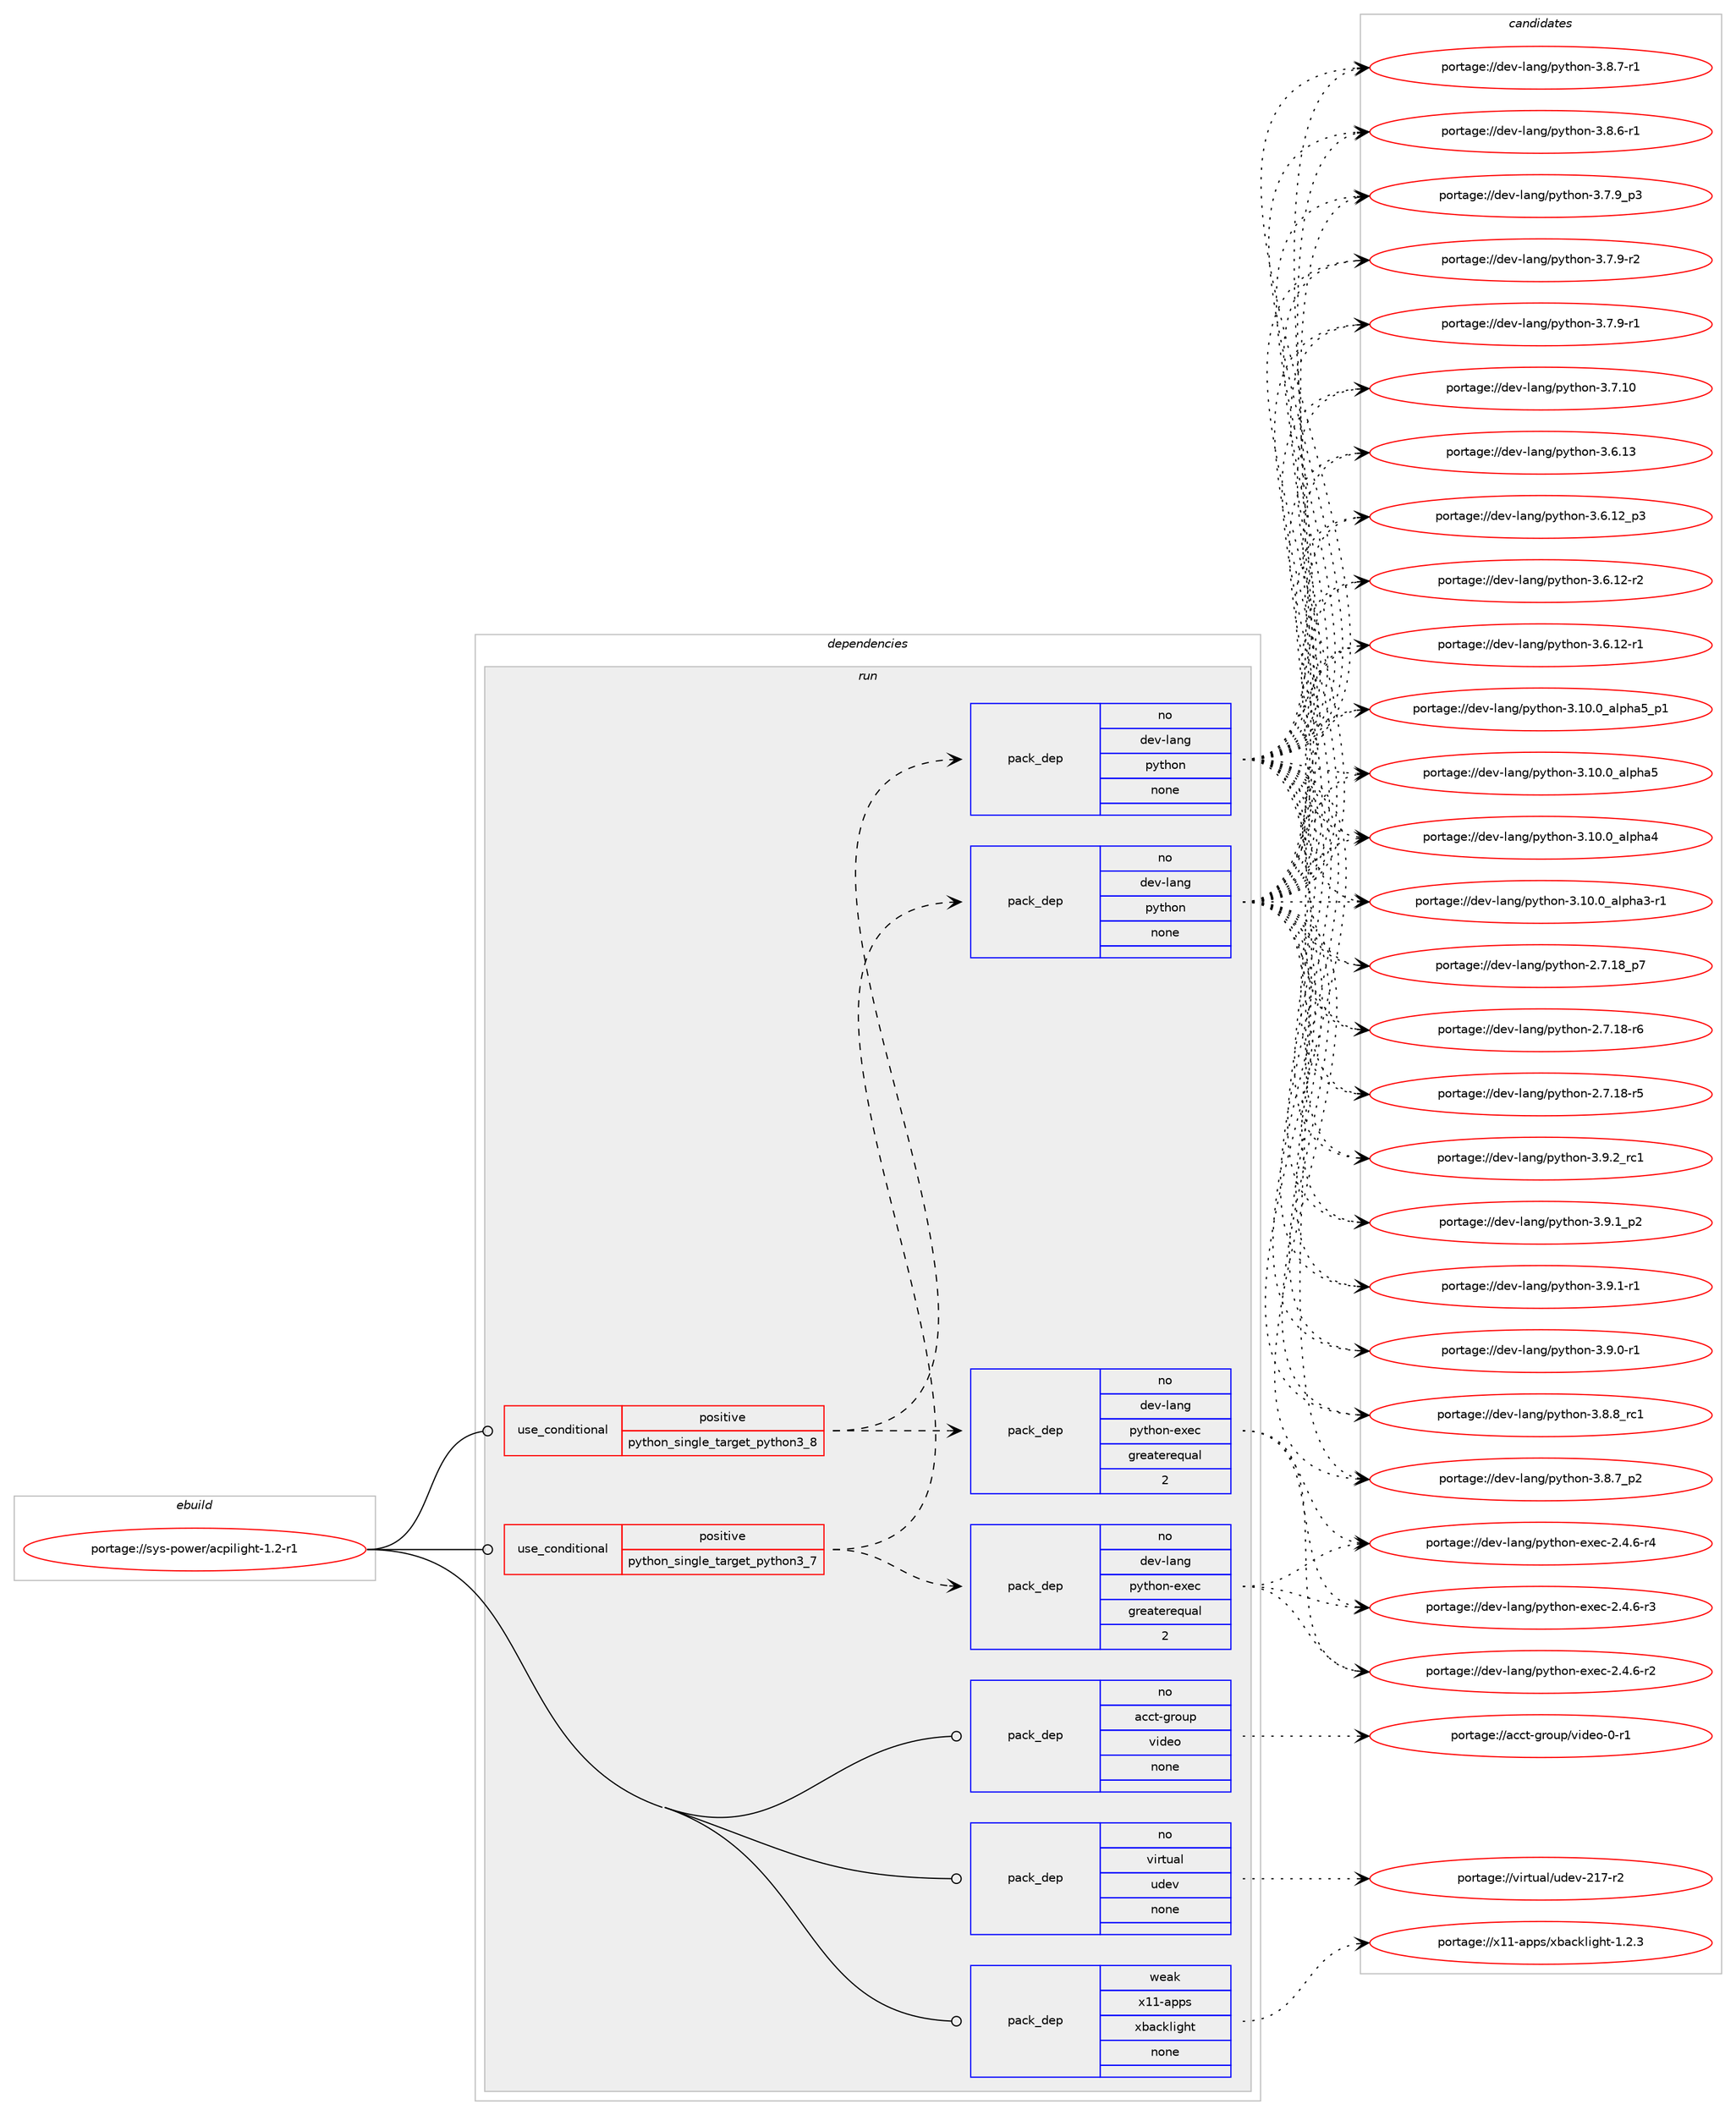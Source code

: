 digraph prolog {

# *************
# Graph options
# *************

newrank=true;
concentrate=true;
compound=true;
graph [rankdir=LR,fontname=Helvetica,fontsize=10,ranksep=1.5];#, ranksep=2.5, nodesep=0.2];
edge  [arrowhead=vee];
node  [fontname=Helvetica,fontsize=10];

# **********
# The ebuild
# **********

subgraph cluster_leftcol {
color=gray;
rank=same;
label=<<i>ebuild</i>>;
id [label="portage://sys-power/acpilight-1.2-r1", color=red, width=4, href="../sys-power/acpilight-1.2-r1.svg"];
}

# ****************
# The dependencies
# ****************

subgraph cluster_midcol {
color=gray;
label=<<i>dependencies</i>>;
subgraph cluster_compile {
fillcolor="#eeeeee";
style=filled;
label=<<i>compile</i>>;
}
subgraph cluster_compileandrun {
fillcolor="#eeeeee";
style=filled;
label=<<i>compile and run</i>>;
}
subgraph cluster_run {
fillcolor="#eeeeee";
style=filled;
label=<<i>run</i>>;
subgraph cond609 {
dependency3783 [label=<<TABLE BORDER="0" CELLBORDER="1" CELLSPACING="0" CELLPADDING="4"><TR><TD ROWSPAN="3" CELLPADDING="10">use_conditional</TD></TR><TR><TD>positive</TD></TR><TR><TD>python_single_target_python3_7</TD></TR></TABLE>>, shape=none, color=red];
subgraph pack3113 {
dependency3784 [label=<<TABLE BORDER="0" CELLBORDER="1" CELLSPACING="0" CELLPADDING="4" WIDTH="220"><TR><TD ROWSPAN="6" CELLPADDING="30">pack_dep</TD></TR><TR><TD WIDTH="110">no</TD></TR><TR><TD>dev-lang</TD></TR><TR><TD>python</TD></TR><TR><TD>none</TD></TR><TR><TD></TD></TR></TABLE>>, shape=none, color=blue];
}
dependency3783:e -> dependency3784:w [weight=20,style="dashed",arrowhead="vee"];
subgraph pack3114 {
dependency3785 [label=<<TABLE BORDER="0" CELLBORDER="1" CELLSPACING="0" CELLPADDING="4" WIDTH="220"><TR><TD ROWSPAN="6" CELLPADDING="30">pack_dep</TD></TR><TR><TD WIDTH="110">no</TD></TR><TR><TD>dev-lang</TD></TR><TR><TD>python-exec</TD></TR><TR><TD>greaterequal</TD></TR><TR><TD>2</TD></TR></TABLE>>, shape=none, color=blue];
}
dependency3783:e -> dependency3785:w [weight=20,style="dashed",arrowhead="vee"];
}
id:e -> dependency3783:w [weight=20,style="solid",arrowhead="odot"];
subgraph cond610 {
dependency3786 [label=<<TABLE BORDER="0" CELLBORDER="1" CELLSPACING="0" CELLPADDING="4"><TR><TD ROWSPAN="3" CELLPADDING="10">use_conditional</TD></TR><TR><TD>positive</TD></TR><TR><TD>python_single_target_python3_8</TD></TR></TABLE>>, shape=none, color=red];
subgraph pack3115 {
dependency3787 [label=<<TABLE BORDER="0" CELLBORDER="1" CELLSPACING="0" CELLPADDING="4" WIDTH="220"><TR><TD ROWSPAN="6" CELLPADDING="30">pack_dep</TD></TR><TR><TD WIDTH="110">no</TD></TR><TR><TD>dev-lang</TD></TR><TR><TD>python</TD></TR><TR><TD>none</TD></TR><TR><TD></TD></TR></TABLE>>, shape=none, color=blue];
}
dependency3786:e -> dependency3787:w [weight=20,style="dashed",arrowhead="vee"];
subgraph pack3116 {
dependency3788 [label=<<TABLE BORDER="0" CELLBORDER="1" CELLSPACING="0" CELLPADDING="4" WIDTH="220"><TR><TD ROWSPAN="6" CELLPADDING="30">pack_dep</TD></TR><TR><TD WIDTH="110">no</TD></TR><TR><TD>dev-lang</TD></TR><TR><TD>python-exec</TD></TR><TR><TD>greaterequal</TD></TR><TR><TD>2</TD></TR></TABLE>>, shape=none, color=blue];
}
dependency3786:e -> dependency3788:w [weight=20,style="dashed",arrowhead="vee"];
}
id:e -> dependency3786:w [weight=20,style="solid",arrowhead="odot"];
subgraph pack3117 {
dependency3789 [label=<<TABLE BORDER="0" CELLBORDER="1" CELLSPACING="0" CELLPADDING="4" WIDTH="220"><TR><TD ROWSPAN="6" CELLPADDING="30">pack_dep</TD></TR><TR><TD WIDTH="110">no</TD></TR><TR><TD>acct-group</TD></TR><TR><TD>video</TD></TR><TR><TD>none</TD></TR><TR><TD></TD></TR></TABLE>>, shape=none, color=blue];
}
id:e -> dependency3789:w [weight=20,style="solid",arrowhead="odot"];
subgraph pack3118 {
dependency3790 [label=<<TABLE BORDER="0" CELLBORDER="1" CELLSPACING="0" CELLPADDING="4" WIDTH="220"><TR><TD ROWSPAN="6" CELLPADDING="30">pack_dep</TD></TR><TR><TD WIDTH="110">no</TD></TR><TR><TD>virtual</TD></TR><TR><TD>udev</TD></TR><TR><TD>none</TD></TR><TR><TD></TD></TR></TABLE>>, shape=none, color=blue];
}
id:e -> dependency3790:w [weight=20,style="solid",arrowhead="odot"];
subgraph pack3119 {
dependency3791 [label=<<TABLE BORDER="0" CELLBORDER="1" CELLSPACING="0" CELLPADDING="4" WIDTH="220"><TR><TD ROWSPAN="6" CELLPADDING="30">pack_dep</TD></TR><TR><TD WIDTH="110">weak</TD></TR><TR><TD>x11-apps</TD></TR><TR><TD>xbacklight</TD></TR><TR><TD>none</TD></TR><TR><TD></TD></TR></TABLE>>, shape=none, color=blue];
}
id:e -> dependency3791:w [weight=20,style="solid",arrowhead="odot"];
}
}

# **************
# The candidates
# **************

subgraph cluster_choices {
rank=same;
color=gray;
label=<<i>candidates</i>>;

subgraph choice3113 {
color=black;
nodesep=1;
choice100101118451089711010347112121116104111110455146574650951149949 [label="portage://dev-lang/python-3.9.2_rc1", color=red, width=4,href="../dev-lang/python-3.9.2_rc1.svg"];
choice1001011184510897110103471121211161041111104551465746499511250 [label="portage://dev-lang/python-3.9.1_p2", color=red, width=4,href="../dev-lang/python-3.9.1_p2.svg"];
choice1001011184510897110103471121211161041111104551465746494511449 [label="portage://dev-lang/python-3.9.1-r1", color=red, width=4,href="../dev-lang/python-3.9.1-r1.svg"];
choice1001011184510897110103471121211161041111104551465746484511449 [label="portage://dev-lang/python-3.9.0-r1", color=red, width=4,href="../dev-lang/python-3.9.0-r1.svg"];
choice100101118451089711010347112121116104111110455146564656951149949 [label="portage://dev-lang/python-3.8.8_rc1", color=red, width=4,href="../dev-lang/python-3.8.8_rc1.svg"];
choice1001011184510897110103471121211161041111104551465646559511250 [label="portage://dev-lang/python-3.8.7_p2", color=red, width=4,href="../dev-lang/python-3.8.7_p2.svg"];
choice1001011184510897110103471121211161041111104551465646554511449 [label="portage://dev-lang/python-3.8.7-r1", color=red, width=4,href="../dev-lang/python-3.8.7-r1.svg"];
choice1001011184510897110103471121211161041111104551465646544511449 [label="portage://dev-lang/python-3.8.6-r1", color=red, width=4,href="../dev-lang/python-3.8.6-r1.svg"];
choice1001011184510897110103471121211161041111104551465546579511251 [label="portage://dev-lang/python-3.7.9_p3", color=red, width=4,href="../dev-lang/python-3.7.9_p3.svg"];
choice1001011184510897110103471121211161041111104551465546574511450 [label="portage://dev-lang/python-3.7.9-r2", color=red, width=4,href="../dev-lang/python-3.7.9-r2.svg"];
choice1001011184510897110103471121211161041111104551465546574511449 [label="portage://dev-lang/python-3.7.9-r1", color=red, width=4,href="../dev-lang/python-3.7.9-r1.svg"];
choice10010111845108971101034711212111610411111045514655464948 [label="portage://dev-lang/python-3.7.10", color=red, width=4,href="../dev-lang/python-3.7.10.svg"];
choice10010111845108971101034711212111610411111045514654464951 [label="portage://dev-lang/python-3.6.13", color=red, width=4,href="../dev-lang/python-3.6.13.svg"];
choice100101118451089711010347112121116104111110455146544649509511251 [label="portage://dev-lang/python-3.6.12_p3", color=red, width=4,href="../dev-lang/python-3.6.12_p3.svg"];
choice100101118451089711010347112121116104111110455146544649504511450 [label="portage://dev-lang/python-3.6.12-r2", color=red, width=4,href="../dev-lang/python-3.6.12-r2.svg"];
choice100101118451089711010347112121116104111110455146544649504511449 [label="portage://dev-lang/python-3.6.12-r1", color=red, width=4,href="../dev-lang/python-3.6.12-r1.svg"];
choice10010111845108971101034711212111610411111045514649484648959710811210497539511249 [label="portage://dev-lang/python-3.10.0_alpha5_p1", color=red, width=4,href="../dev-lang/python-3.10.0_alpha5_p1.svg"];
choice1001011184510897110103471121211161041111104551464948464895971081121049753 [label="portage://dev-lang/python-3.10.0_alpha5", color=red, width=4,href="../dev-lang/python-3.10.0_alpha5.svg"];
choice1001011184510897110103471121211161041111104551464948464895971081121049752 [label="portage://dev-lang/python-3.10.0_alpha4", color=red, width=4,href="../dev-lang/python-3.10.0_alpha4.svg"];
choice10010111845108971101034711212111610411111045514649484648959710811210497514511449 [label="portage://dev-lang/python-3.10.0_alpha3-r1", color=red, width=4,href="../dev-lang/python-3.10.0_alpha3-r1.svg"];
choice100101118451089711010347112121116104111110455046554649569511255 [label="portage://dev-lang/python-2.7.18_p7", color=red, width=4,href="../dev-lang/python-2.7.18_p7.svg"];
choice100101118451089711010347112121116104111110455046554649564511454 [label="portage://dev-lang/python-2.7.18-r6", color=red, width=4,href="../dev-lang/python-2.7.18-r6.svg"];
choice100101118451089711010347112121116104111110455046554649564511453 [label="portage://dev-lang/python-2.7.18-r5", color=red, width=4,href="../dev-lang/python-2.7.18-r5.svg"];
dependency3784:e -> choice100101118451089711010347112121116104111110455146574650951149949:w [style=dotted,weight="100"];
dependency3784:e -> choice1001011184510897110103471121211161041111104551465746499511250:w [style=dotted,weight="100"];
dependency3784:e -> choice1001011184510897110103471121211161041111104551465746494511449:w [style=dotted,weight="100"];
dependency3784:e -> choice1001011184510897110103471121211161041111104551465746484511449:w [style=dotted,weight="100"];
dependency3784:e -> choice100101118451089711010347112121116104111110455146564656951149949:w [style=dotted,weight="100"];
dependency3784:e -> choice1001011184510897110103471121211161041111104551465646559511250:w [style=dotted,weight="100"];
dependency3784:e -> choice1001011184510897110103471121211161041111104551465646554511449:w [style=dotted,weight="100"];
dependency3784:e -> choice1001011184510897110103471121211161041111104551465646544511449:w [style=dotted,weight="100"];
dependency3784:e -> choice1001011184510897110103471121211161041111104551465546579511251:w [style=dotted,weight="100"];
dependency3784:e -> choice1001011184510897110103471121211161041111104551465546574511450:w [style=dotted,weight="100"];
dependency3784:e -> choice1001011184510897110103471121211161041111104551465546574511449:w [style=dotted,weight="100"];
dependency3784:e -> choice10010111845108971101034711212111610411111045514655464948:w [style=dotted,weight="100"];
dependency3784:e -> choice10010111845108971101034711212111610411111045514654464951:w [style=dotted,weight="100"];
dependency3784:e -> choice100101118451089711010347112121116104111110455146544649509511251:w [style=dotted,weight="100"];
dependency3784:e -> choice100101118451089711010347112121116104111110455146544649504511450:w [style=dotted,weight="100"];
dependency3784:e -> choice100101118451089711010347112121116104111110455146544649504511449:w [style=dotted,weight="100"];
dependency3784:e -> choice10010111845108971101034711212111610411111045514649484648959710811210497539511249:w [style=dotted,weight="100"];
dependency3784:e -> choice1001011184510897110103471121211161041111104551464948464895971081121049753:w [style=dotted,weight="100"];
dependency3784:e -> choice1001011184510897110103471121211161041111104551464948464895971081121049752:w [style=dotted,weight="100"];
dependency3784:e -> choice10010111845108971101034711212111610411111045514649484648959710811210497514511449:w [style=dotted,weight="100"];
dependency3784:e -> choice100101118451089711010347112121116104111110455046554649569511255:w [style=dotted,weight="100"];
dependency3784:e -> choice100101118451089711010347112121116104111110455046554649564511454:w [style=dotted,weight="100"];
dependency3784:e -> choice100101118451089711010347112121116104111110455046554649564511453:w [style=dotted,weight="100"];
}
subgraph choice3114 {
color=black;
nodesep=1;
choice10010111845108971101034711212111610411111045101120101994550465246544511452 [label="portage://dev-lang/python-exec-2.4.6-r4", color=red, width=4,href="../dev-lang/python-exec-2.4.6-r4.svg"];
choice10010111845108971101034711212111610411111045101120101994550465246544511451 [label="portage://dev-lang/python-exec-2.4.6-r3", color=red, width=4,href="../dev-lang/python-exec-2.4.6-r3.svg"];
choice10010111845108971101034711212111610411111045101120101994550465246544511450 [label="portage://dev-lang/python-exec-2.4.6-r2", color=red, width=4,href="../dev-lang/python-exec-2.4.6-r2.svg"];
dependency3785:e -> choice10010111845108971101034711212111610411111045101120101994550465246544511452:w [style=dotted,weight="100"];
dependency3785:e -> choice10010111845108971101034711212111610411111045101120101994550465246544511451:w [style=dotted,weight="100"];
dependency3785:e -> choice10010111845108971101034711212111610411111045101120101994550465246544511450:w [style=dotted,weight="100"];
}
subgraph choice3115 {
color=black;
nodesep=1;
choice100101118451089711010347112121116104111110455146574650951149949 [label="portage://dev-lang/python-3.9.2_rc1", color=red, width=4,href="../dev-lang/python-3.9.2_rc1.svg"];
choice1001011184510897110103471121211161041111104551465746499511250 [label="portage://dev-lang/python-3.9.1_p2", color=red, width=4,href="../dev-lang/python-3.9.1_p2.svg"];
choice1001011184510897110103471121211161041111104551465746494511449 [label="portage://dev-lang/python-3.9.1-r1", color=red, width=4,href="../dev-lang/python-3.9.1-r1.svg"];
choice1001011184510897110103471121211161041111104551465746484511449 [label="portage://dev-lang/python-3.9.0-r1", color=red, width=4,href="../dev-lang/python-3.9.0-r1.svg"];
choice100101118451089711010347112121116104111110455146564656951149949 [label="portage://dev-lang/python-3.8.8_rc1", color=red, width=4,href="../dev-lang/python-3.8.8_rc1.svg"];
choice1001011184510897110103471121211161041111104551465646559511250 [label="portage://dev-lang/python-3.8.7_p2", color=red, width=4,href="../dev-lang/python-3.8.7_p2.svg"];
choice1001011184510897110103471121211161041111104551465646554511449 [label="portage://dev-lang/python-3.8.7-r1", color=red, width=4,href="../dev-lang/python-3.8.7-r1.svg"];
choice1001011184510897110103471121211161041111104551465646544511449 [label="portage://dev-lang/python-3.8.6-r1", color=red, width=4,href="../dev-lang/python-3.8.6-r1.svg"];
choice1001011184510897110103471121211161041111104551465546579511251 [label="portage://dev-lang/python-3.7.9_p3", color=red, width=4,href="../dev-lang/python-3.7.9_p3.svg"];
choice1001011184510897110103471121211161041111104551465546574511450 [label="portage://dev-lang/python-3.7.9-r2", color=red, width=4,href="../dev-lang/python-3.7.9-r2.svg"];
choice1001011184510897110103471121211161041111104551465546574511449 [label="portage://dev-lang/python-3.7.9-r1", color=red, width=4,href="../dev-lang/python-3.7.9-r1.svg"];
choice10010111845108971101034711212111610411111045514655464948 [label="portage://dev-lang/python-3.7.10", color=red, width=4,href="../dev-lang/python-3.7.10.svg"];
choice10010111845108971101034711212111610411111045514654464951 [label="portage://dev-lang/python-3.6.13", color=red, width=4,href="../dev-lang/python-3.6.13.svg"];
choice100101118451089711010347112121116104111110455146544649509511251 [label="portage://dev-lang/python-3.6.12_p3", color=red, width=4,href="../dev-lang/python-3.6.12_p3.svg"];
choice100101118451089711010347112121116104111110455146544649504511450 [label="portage://dev-lang/python-3.6.12-r2", color=red, width=4,href="../dev-lang/python-3.6.12-r2.svg"];
choice100101118451089711010347112121116104111110455146544649504511449 [label="portage://dev-lang/python-3.6.12-r1", color=red, width=4,href="../dev-lang/python-3.6.12-r1.svg"];
choice10010111845108971101034711212111610411111045514649484648959710811210497539511249 [label="portage://dev-lang/python-3.10.0_alpha5_p1", color=red, width=4,href="../dev-lang/python-3.10.0_alpha5_p1.svg"];
choice1001011184510897110103471121211161041111104551464948464895971081121049753 [label="portage://dev-lang/python-3.10.0_alpha5", color=red, width=4,href="../dev-lang/python-3.10.0_alpha5.svg"];
choice1001011184510897110103471121211161041111104551464948464895971081121049752 [label="portage://dev-lang/python-3.10.0_alpha4", color=red, width=4,href="../dev-lang/python-3.10.0_alpha4.svg"];
choice10010111845108971101034711212111610411111045514649484648959710811210497514511449 [label="portage://dev-lang/python-3.10.0_alpha3-r1", color=red, width=4,href="../dev-lang/python-3.10.0_alpha3-r1.svg"];
choice100101118451089711010347112121116104111110455046554649569511255 [label="portage://dev-lang/python-2.7.18_p7", color=red, width=4,href="../dev-lang/python-2.7.18_p7.svg"];
choice100101118451089711010347112121116104111110455046554649564511454 [label="portage://dev-lang/python-2.7.18-r6", color=red, width=4,href="../dev-lang/python-2.7.18-r6.svg"];
choice100101118451089711010347112121116104111110455046554649564511453 [label="portage://dev-lang/python-2.7.18-r5", color=red, width=4,href="../dev-lang/python-2.7.18-r5.svg"];
dependency3787:e -> choice100101118451089711010347112121116104111110455146574650951149949:w [style=dotted,weight="100"];
dependency3787:e -> choice1001011184510897110103471121211161041111104551465746499511250:w [style=dotted,weight="100"];
dependency3787:e -> choice1001011184510897110103471121211161041111104551465746494511449:w [style=dotted,weight="100"];
dependency3787:e -> choice1001011184510897110103471121211161041111104551465746484511449:w [style=dotted,weight="100"];
dependency3787:e -> choice100101118451089711010347112121116104111110455146564656951149949:w [style=dotted,weight="100"];
dependency3787:e -> choice1001011184510897110103471121211161041111104551465646559511250:w [style=dotted,weight="100"];
dependency3787:e -> choice1001011184510897110103471121211161041111104551465646554511449:w [style=dotted,weight="100"];
dependency3787:e -> choice1001011184510897110103471121211161041111104551465646544511449:w [style=dotted,weight="100"];
dependency3787:e -> choice1001011184510897110103471121211161041111104551465546579511251:w [style=dotted,weight="100"];
dependency3787:e -> choice1001011184510897110103471121211161041111104551465546574511450:w [style=dotted,weight="100"];
dependency3787:e -> choice1001011184510897110103471121211161041111104551465546574511449:w [style=dotted,weight="100"];
dependency3787:e -> choice10010111845108971101034711212111610411111045514655464948:w [style=dotted,weight="100"];
dependency3787:e -> choice10010111845108971101034711212111610411111045514654464951:w [style=dotted,weight="100"];
dependency3787:e -> choice100101118451089711010347112121116104111110455146544649509511251:w [style=dotted,weight="100"];
dependency3787:e -> choice100101118451089711010347112121116104111110455146544649504511450:w [style=dotted,weight="100"];
dependency3787:e -> choice100101118451089711010347112121116104111110455146544649504511449:w [style=dotted,weight="100"];
dependency3787:e -> choice10010111845108971101034711212111610411111045514649484648959710811210497539511249:w [style=dotted,weight="100"];
dependency3787:e -> choice1001011184510897110103471121211161041111104551464948464895971081121049753:w [style=dotted,weight="100"];
dependency3787:e -> choice1001011184510897110103471121211161041111104551464948464895971081121049752:w [style=dotted,weight="100"];
dependency3787:e -> choice10010111845108971101034711212111610411111045514649484648959710811210497514511449:w [style=dotted,weight="100"];
dependency3787:e -> choice100101118451089711010347112121116104111110455046554649569511255:w [style=dotted,weight="100"];
dependency3787:e -> choice100101118451089711010347112121116104111110455046554649564511454:w [style=dotted,weight="100"];
dependency3787:e -> choice100101118451089711010347112121116104111110455046554649564511453:w [style=dotted,weight="100"];
}
subgraph choice3116 {
color=black;
nodesep=1;
choice10010111845108971101034711212111610411111045101120101994550465246544511452 [label="portage://dev-lang/python-exec-2.4.6-r4", color=red, width=4,href="../dev-lang/python-exec-2.4.6-r4.svg"];
choice10010111845108971101034711212111610411111045101120101994550465246544511451 [label="portage://dev-lang/python-exec-2.4.6-r3", color=red, width=4,href="../dev-lang/python-exec-2.4.6-r3.svg"];
choice10010111845108971101034711212111610411111045101120101994550465246544511450 [label="portage://dev-lang/python-exec-2.4.6-r2", color=red, width=4,href="../dev-lang/python-exec-2.4.6-r2.svg"];
dependency3788:e -> choice10010111845108971101034711212111610411111045101120101994550465246544511452:w [style=dotted,weight="100"];
dependency3788:e -> choice10010111845108971101034711212111610411111045101120101994550465246544511451:w [style=dotted,weight="100"];
dependency3788:e -> choice10010111845108971101034711212111610411111045101120101994550465246544511450:w [style=dotted,weight="100"];
}
subgraph choice3117 {
color=black;
nodesep=1;
choice979999116451031141111171124711810510010111145484511449 [label="portage://acct-group/video-0-r1", color=red, width=4,href="../acct-group/video-0-r1.svg"];
dependency3789:e -> choice979999116451031141111171124711810510010111145484511449:w [style=dotted,weight="100"];
}
subgraph choice3118 {
color=black;
nodesep=1;
choice1181051141161179710847117100101118455049554511450 [label="portage://virtual/udev-217-r2", color=red, width=4,href="../virtual/udev-217-r2.svg"];
dependency3790:e -> choice1181051141161179710847117100101118455049554511450:w [style=dotted,weight="100"];
}
subgraph choice3119 {
color=black;
nodesep=1;
choice1204949459711211211547120989799107108105103104116454946504651 [label="portage://x11-apps/xbacklight-1.2.3", color=red, width=4,href="../x11-apps/xbacklight-1.2.3.svg"];
dependency3791:e -> choice1204949459711211211547120989799107108105103104116454946504651:w [style=dotted,weight="100"];
}
}

}
